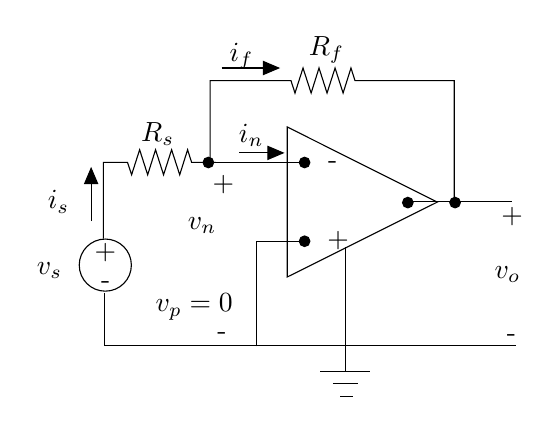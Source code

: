 \begin{tikzpicture}[y=-1cm]
\sf
\draw[black] (1.218,4) -- (1.218,3.031) -- (1.524,3.031) -- (1.576,3.189) -- (1.678,2.871) -- (1.78,3.189) -- (1.88,2.871) -- (1.982,3.189) -- (2.084,2.871) -- (2.187,3.189) -- (2.287,2.871) -- (2.338,3.031) -- (2.647,3.031);
\draw[black] (2.573,3.024) -- (2.573,1.993) -- (3.6,1.993) -- (3.651,2.151) -- (3.753,1.833) -- (3.856,2.151) -- (3.956,1.833) -- (4.058,2.151) -- (4.16,1.833) -- (4.262,2.151) -- (4.362,1.833) -- (4.413,1.993) -- (5.673,1.993) -- (5.673,3.522);
\draw[black] (1.242,4.336) circle (0.331cm);
\path (1.242,4.264) node[text=black,anchor=base] {+};
\path (1.247,4.627) node[text=black,anchor=base] {-};
\filldraw[black] (3.773,3.033) circle (0.067cm);
\filldraw[black] (3.773,4.033) circle (0.067cm);
\filldraw[black] (5.084,3.542) circle (0.067cm);
\filldraw[black] (2.551,3.033) circle (0.067cm);
\filldraw[black] (5.684,3.542) circle (0.067cm);
\draw[black] (5.151,3.531) -- (6.407,3.531);
\draw[arrows=-triangle 45,black] (2.94,2.911) -- (3.518,2.911);
\draw[arrows=-triangle 45,black] (1.062,3.778) -- (1.062,3.089);
\draw[arrows=-triangle 45,black] (2.718,1.833) -- (3.462,1.833);
\draw[black] (4.296,5.356) -- (4.296,4.111);
\path (2.473,3.887) node[text=black,anchor=base] {$v_n$};
\path (3.096,2.776) node[text=black,anchor=base] {$i_n$};
\path (0.818,4.456) node[text=black,anchor=base east] {$v_s$};
\path (6.062,4.509) node[text=black,anchor=base west] {$v_o$};
\path (1.907,2.767) node[text=black,anchor=base] {$R_s$};
\path (4.051,1.678) node[text=black,anchor=base] {$R_f$};
\path (0.907,3.622) node[text=black,anchor=base east] {$i_s$};
\path (2.973,1.744) node[text=black,anchor=base] {$i_f$};
\path (2.984,4.931) node[text=black,anchor=base east] {$v_p=0$};
\draw[black] (1.229,4.689) -- (1.229,5.353) -- (2.473,5.353) -- (6.462,5.353);
\draw (4.289,5.364) -- (4.289,5.682);
\draw (3.973,5.682) -- (4.607,5.682);
\draw (4.131,5.842) -- (4.449,5.842);
\draw (4.227,6) -- (4.384,6);
\draw (3.553,2.582) -- (5.458,3.536) -- (3.553,4.487) -- cycle;
\draw (2.551,3.033) -- (3.707,3.033);
\draw (3.162,5.367) -- (3.162,4.033) -- (3.707,4.033);
\path (2.482,3.398) node[anchor=base west] {+};
\path (2.54,5.282) node[anchor=base west] {-};
\path (6.149,3.809) node[anchor=base west] {+};
\path (6.218,5.304) node[anchor=base west] {-};
\path (3.938,4.109) node[anchor=base west] {+};
\path (3.949,3.107) node[anchor=base west] {-};

\end{tikzpicture}%

%% Configure (x)emacs for this file ...
%% Local Variables:
%% mode: latex
%% End: